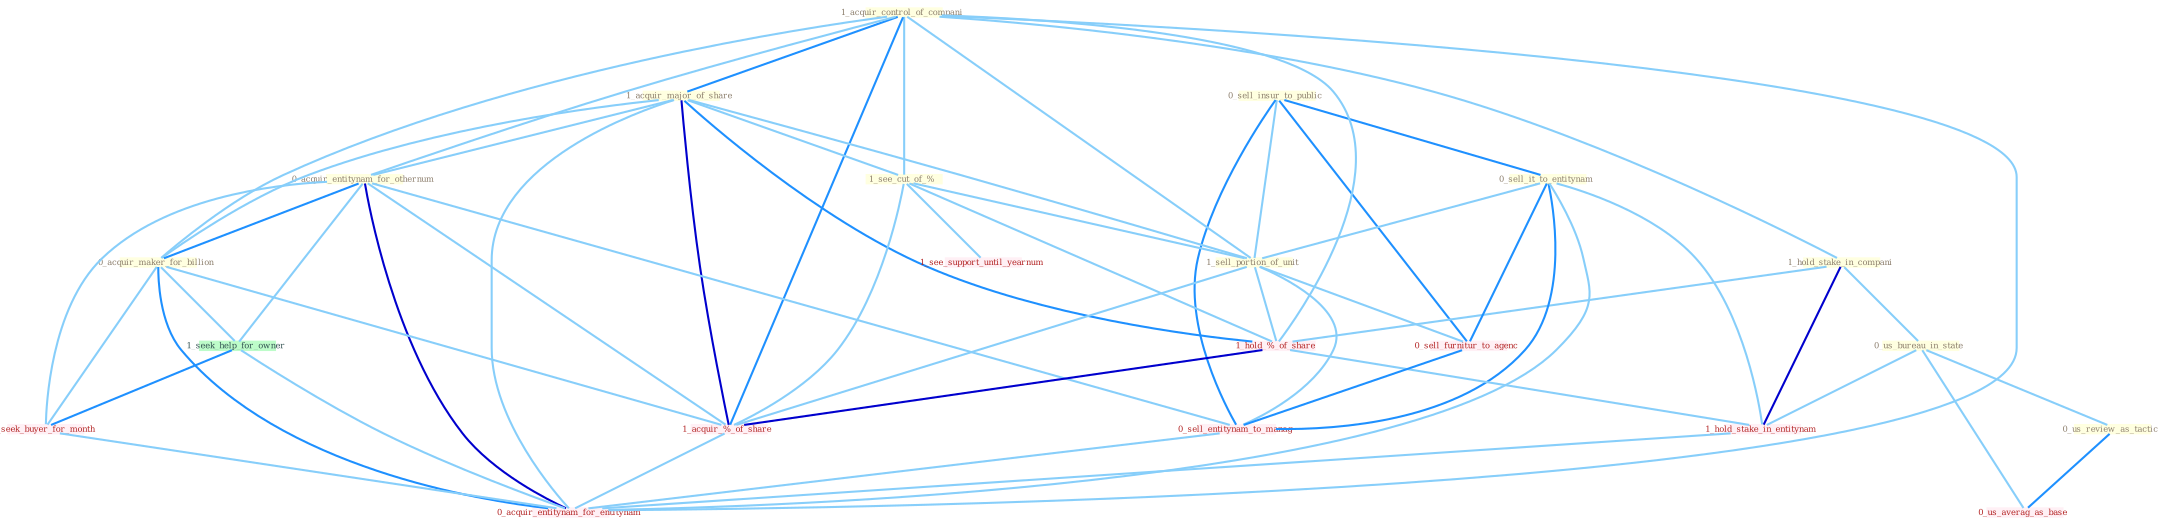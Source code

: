 Graph G{ 
    node
    [shape=polygon,style=filled,width=.5,height=.06,color="#BDFCC9",fixedsize=true,fontsize=4,
    fontcolor="#2f4f4f"];
    {node
    [color="#ffffe0", fontcolor="#8b7d6b"] "0_sell_insur_to_public " "1_acquir_control_of_compani " "1_hold_stake_in_compani " "1_acquir_major_of_share " "1_see_cut_of_% " "0_acquir_entitynam_for_othernum " "0_sell_it_to_entitynam " "0_acquir_maker_for_billion " "1_sell_portion_of_unit " "0_us_bureau_in_state " "0_us_review_as_tactic "}
{node [color="#fff0f5", fontcolor="#b22222"] "1_hold_%_of_share " "1_hold_stake_in_entitynam " "0_seek_buyer_for_month " "1_acquir_%_of_share " "1_see_support_until_yearnum " "0_sell_furnitur_to_agenc " "0_us_averag_as_base " "0_sell_entitynam_to_manag " "0_acquir_entitynam_for_entitynam "}
edge [color="#B0E2FF"];

	"0_sell_insur_to_public " -- "0_sell_it_to_entitynam " [w="2", color="#1e90ff" , len=0.8];
	"0_sell_insur_to_public " -- "1_sell_portion_of_unit " [w="1", color="#87cefa" ];
	"0_sell_insur_to_public " -- "0_sell_furnitur_to_agenc " [w="2", color="#1e90ff" , len=0.8];
	"0_sell_insur_to_public " -- "0_sell_entitynam_to_manag " [w="2", color="#1e90ff" , len=0.8];
	"1_acquir_control_of_compani " -- "1_hold_stake_in_compani " [w="1", color="#87cefa" ];
	"1_acquir_control_of_compani " -- "1_acquir_major_of_share " [w="2", color="#1e90ff" , len=0.8];
	"1_acquir_control_of_compani " -- "1_see_cut_of_% " [w="1", color="#87cefa" ];
	"1_acquir_control_of_compani " -- "0_acquir_entitynam_for_othernum " [w="1", color="#87cefa" ];
	"1_acquir_control_of_compani " -- "0_acquir_maker_for_billion " [w="1", color="#87cefa" ];
	"1_acquir_control_of_compani " -- "1_sell_portion_of_unit " [w="1", color="#87cefa" ];
	"1_acquir_control_of_compani " -- "1_hold_%_of_share " [w="1", color="#87cefa" ];
	"1_acquir_control_of_compani " -- "1_acquir_%_of_share " [w="2", color="#1e90ff" , len=0.8];
	"1_acquir_control_of_compani " -- "0_acquir_entitynam_for_entitynam " [w="1", color="#87cefa" ];
	"1_hold_stake_in_compani " -- "0_us_bureau_in_state " [w="1", color="#87cefa" ];
	"1_hold_stake_in_compani " -- "1_hold_%_of_share " [w="1", color="#87cefa" ];
	"1_hold_stake_in_compani " -- "1_hold_stake_in_entitynam " [w="3", color="#0000cd" , len=0.6];
	"1_acquir_major_of_share " -- "1_see_cut_of_% " [w="1", color="#87cefa" ];
	"1_acquir_major_of_share " -- "0_acquir_entitynam_for_othernum " [w="1", color="#87cefa" ];
	"1_acquir_major_of_share " -- "0_acquir_maker_for_billion " [w="1", color="#87cefa" ];
	"1_acquir_major_of_share " -- "1_sell_portion_of_unit " [w="1", color="#87cefa" ];
	"1_acquir_major_of_share " -- "1_hold_%_of_share " [w="2", color="#1e90ff" , len=0.8];
	"1_acquir_major_of_share " -- "1_acquir_%_of_share " [w="3", color="#0000cd" , len=0.6];
	"1_acquir_major_of_share " -- "0_acquir_entitynam_for_entitynam " [w="1", color="#87cefa" ];
	"1_see_cut_of_% " -- "1_sell_portion_of_unit " [w="1", color="#87cefa" ];
	"1_see_cut_of_% " -- "1_hold_%_of_share " [w="1", color="#87cefa" ];
	"1_see_cut_of_% " -- "1_acquir_%_of_share " [w="1", color="#87cefa" ];
	"1_see_cut_of_% " -- "1_see_support_until_yearnum " [w="1", color="#87cefa" ];
	"0_acquir_entitynam_for_othernum " -- "0_acquir_maker_for_billion " [w="2", color="#1e90ff" , len=0.8];
	"0_acquir_entitynam_for_othernum " -- "1_seek_help_for_owner " [w="1", color="#87cefa" ];
	"0_acquir_entitynam_for_othernum " -- "0_seek_buyer_for_month " [w="1", color="#87cefa" ];
	"0_acquir_entitynam_for_othernum " -- "1_acquir_%_of_share " [w="1", color="#87cefa" ];
	"0_acquir_entitynam_for_othernum " -- "0_sell_entitynam_to_manag " [w="1", color="#87cefa" ];
	"0_acquir_entitynam_for_othernum " -- "0_acquir_entitynam_for_entitynam " [w="3", color="#0000cd" , len=0.6];
	"0_sell_it_to_entitynam " -- "1_sell_portion_of_unit " [w="1", color="#87cefa" ];
	"0_sell_it_to_entitynam " -- "1_hold_stake_in_entitynam " [w="1", color="#87cefa" ];
	"0_sell_it_to_entitynam " -- "0_sell_furnitur_to_agenc " [w="2", color="#1e90ff" , len=0.8];
	"0_sell_it_to_entitynam " -- "0_sell_entitynam_to_manag " [w="2", color="#1e90ff" , len=0.8];
	"0_sell_it_to_entitynam " -- "0_acquir_entitynam_for_entitynam " [w="1", color="#87cefa" ];
	"0_acquir_maker_for_billion " -- "1_seek_help_for_owner " [w="1", color="#87cefa" ];
	"0_acquir_maker_for_billion " -- "0_seek_buyer_for_month " [w="1", color="#87cefa" ];
	"0_acquir_maker_for_billion " -- "1_acquir_%_of_share " [w="1", color="#87cefa" ];
	"0_acquir_maker_for_billion " -- "0_acquir_entitynam_for_entitynam " [w="2", color="#1e90ff" , len=0.8];
	"1_sell_portion_of_unit " -- "1_hold_%_of_share " [w="1", color="#87cefa" ];
	"1_sell_portion_of_unit " -- "1_acquir_%_of_share " [w="1", color="#87cefa" ];
	"1_sell_portion_of_unit " -- "0_sell_furnitur_to_agenc " [w="1", color="#87cefa" ];
	"1_sell_portion_of_unit " -- "0_sell_entitynam_to_manag " [w="1", color="#87cefa" ];
	"0_us_bureau_in_state " -- "0_us_review_as_tactic " [w="1", color="#87cefa" ];
	"0_us_bureau_in_state " -- "1_hold_stake_in_entitynam " [w="1", color="#87cefa" ];
	"0_us_bureau_in_state " -- "0_us_averag_as_base " [w="1", color="#87cefa" ];
	"0_us_review_as_tactic " -- "0_us_averag_as_base " [w="2", color="#1e90ff" , len=0.8];
	"1_hold_%_of_share " -- "1_hold_stake_in_entitynam " [w="1", color="#87cefa" ];
	"1_hold_%_of_share " -- "1_acquir_%_of_share " [w="3", color="#0000cd" , len=0.6];
	"1_hold_stake_in_entitynam " -- "0_acquir_entitynam_for_entitynam " [w="1", color="#87cefa" ];
	"1_seek_help_for_owner " -- "0_seek_buyer_for_month " [w="2", color="#1e90ff" , len=0.8];
	"1_seek_help_for_owner " -- "0_acquir_entitynam_for_entitynam " [w="1", color="#87cefa" ];
	"0_seek_buyer_for_month " -- "0_acquir_entitynam_for_entitynam " [w="1", color="#87cefa" ];
	"1_acquir_%_of_share " -- "0_acquir_entitynam_for_entitynam " [w="1", color="#87cefa" ];
	"0_sell_furnitur_to_agenc " -- "0_sell_entitynam_to_manag " [w="2", color="#1e90ff" , len=0.8];
	"0_sell_entitynam_to_manag " -- "0_acquir_entitynam_for_entitynam " [w="1", color="#87cefa" ];
}